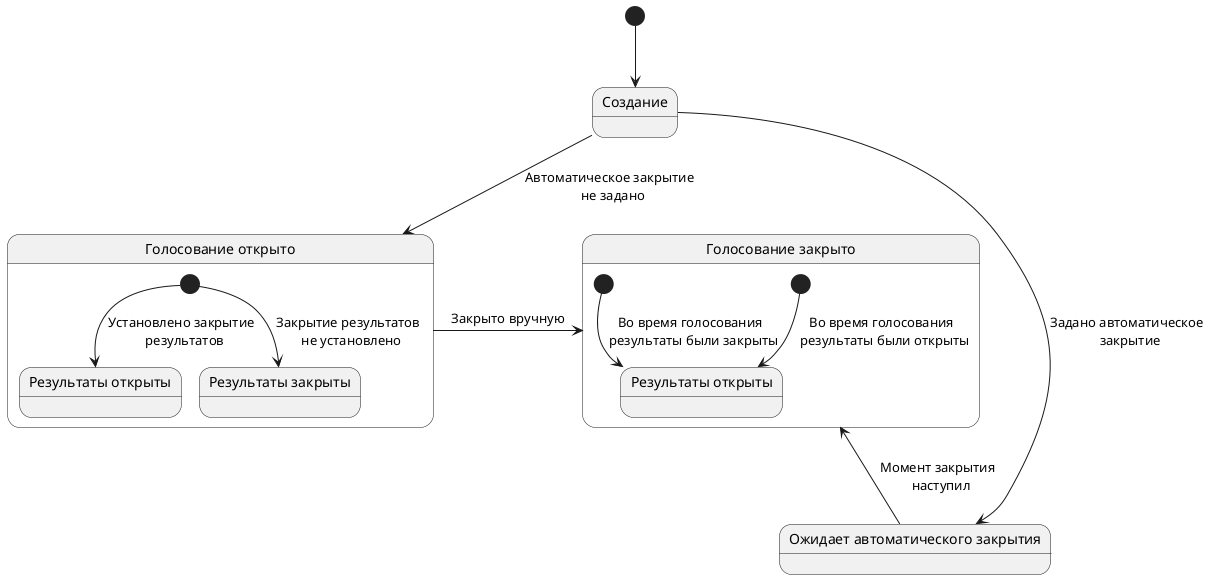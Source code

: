 ﻿@startuml
'https://plantuml.com/state-diagram

'scale 350 width
'left to right direction

state creation as "Создание"
state open as "Голосование открыто" {
    state resultsOpen_1 as "Результаты открыты"
    state resultsClosed_1 as "Результаты закрыты"
    
    [*] --> resultsOpen_1 : Установлено закрытие \n результатов
    [*] --> resultsClosed_1 : Закрытие результатов \n не установлено
}
state closingPending as "Ожидает автоматического закрытия"
state closed as "Голосование закрыто" {
    state start1 <<start>>
    state start2 <<start>>
    state resultsOpen_2 as "Результаты открыты"
    
    start2 --> resultsOpen_2 : Во время голосования \n результаты были открыты
    start1 --> resultsOpen_2 : Во время голосования \n результаты были закрыты

}

[*] --> creation

creation --> open : Автоматическое закрытие \n не задано
creation --> closingPending : Задано автоматическое \n закрытие

open -right-> closed : Закрыто вручную
closingPending -up-> closed : Момент закрытия \n наступил

@enduml